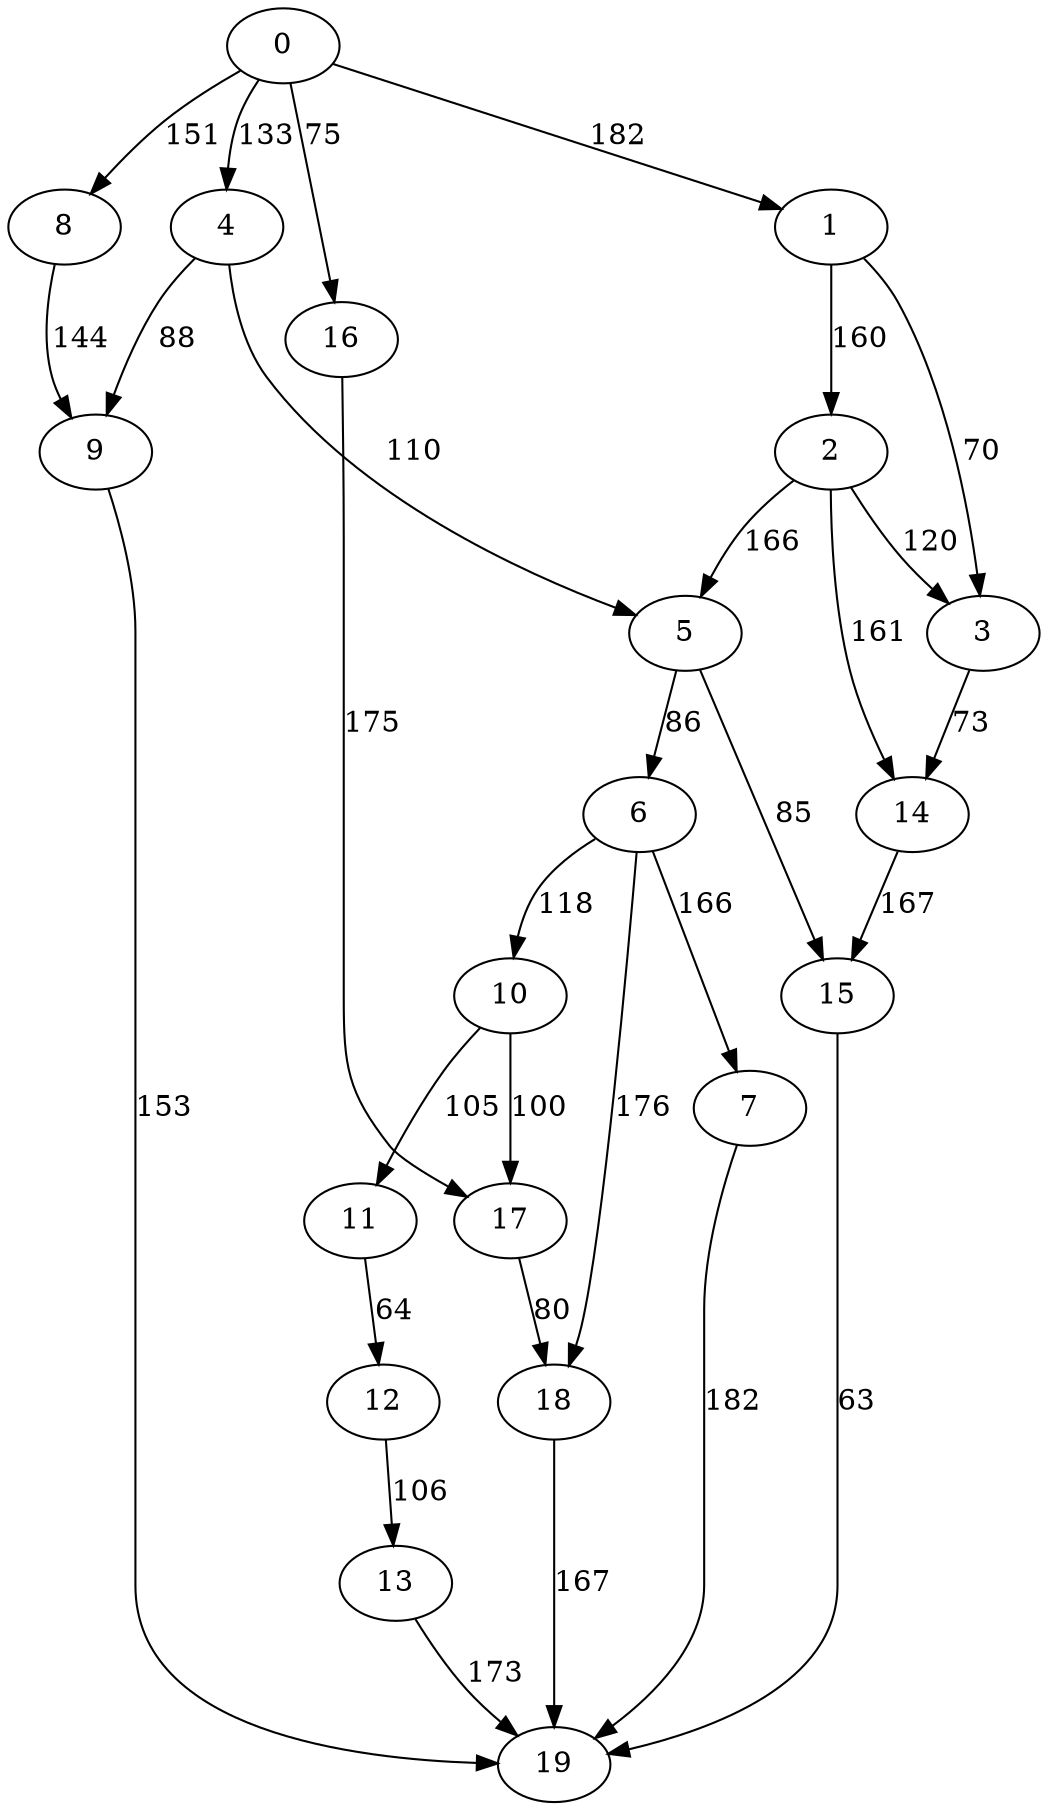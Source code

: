 digraph t20p6r7_1 {
0 -> 1 [ label = 182 ];
0 -> 4 [ label = 133 ];
0 -> 8 [ label = 151 ];
0 -> 16 [ label = 75 ];
1 -> 2 [ label = 160 ];
1 -> 3 [ label = 70 ];
2 -> 3 [ label = 120 ];
2 -> 5 [ label = 166 ];
2 -> 14 [ label = 161 ];
3 -> 14 [ label = 73 ];
4 -> 5 [ label = 110 ];
4 -> 9 [ label = 88 ];
5 -> 6 [ label = 86 ];
5 -> 15 [ label = 85 ];
6 -> 7 [ label = 166 ];
6 -> 10 [ label = 118 ];
6 -> 18 [ label = 176 ];
7 -> 19 [ label = 182 ];
8 -> 9 [ label = 144 ];
9 -> 19 [ label = 153 ];
10 -> 11 [ label = 105 ];
10 -> 17 [ label = 100 ];
11 -> 12 [ label = 64 ];
12 -> 13 [ label = 106 ];
13 -> 19 [ label = 173 ];
14 -> 15 [ label = 167 ];
15 -> 19 [ label = 63 ];
16 -> 17 [ label = 175 ];
17 -> 18 [ label = 80 ];
18 -> 19 [ label = 167 ];
 }

